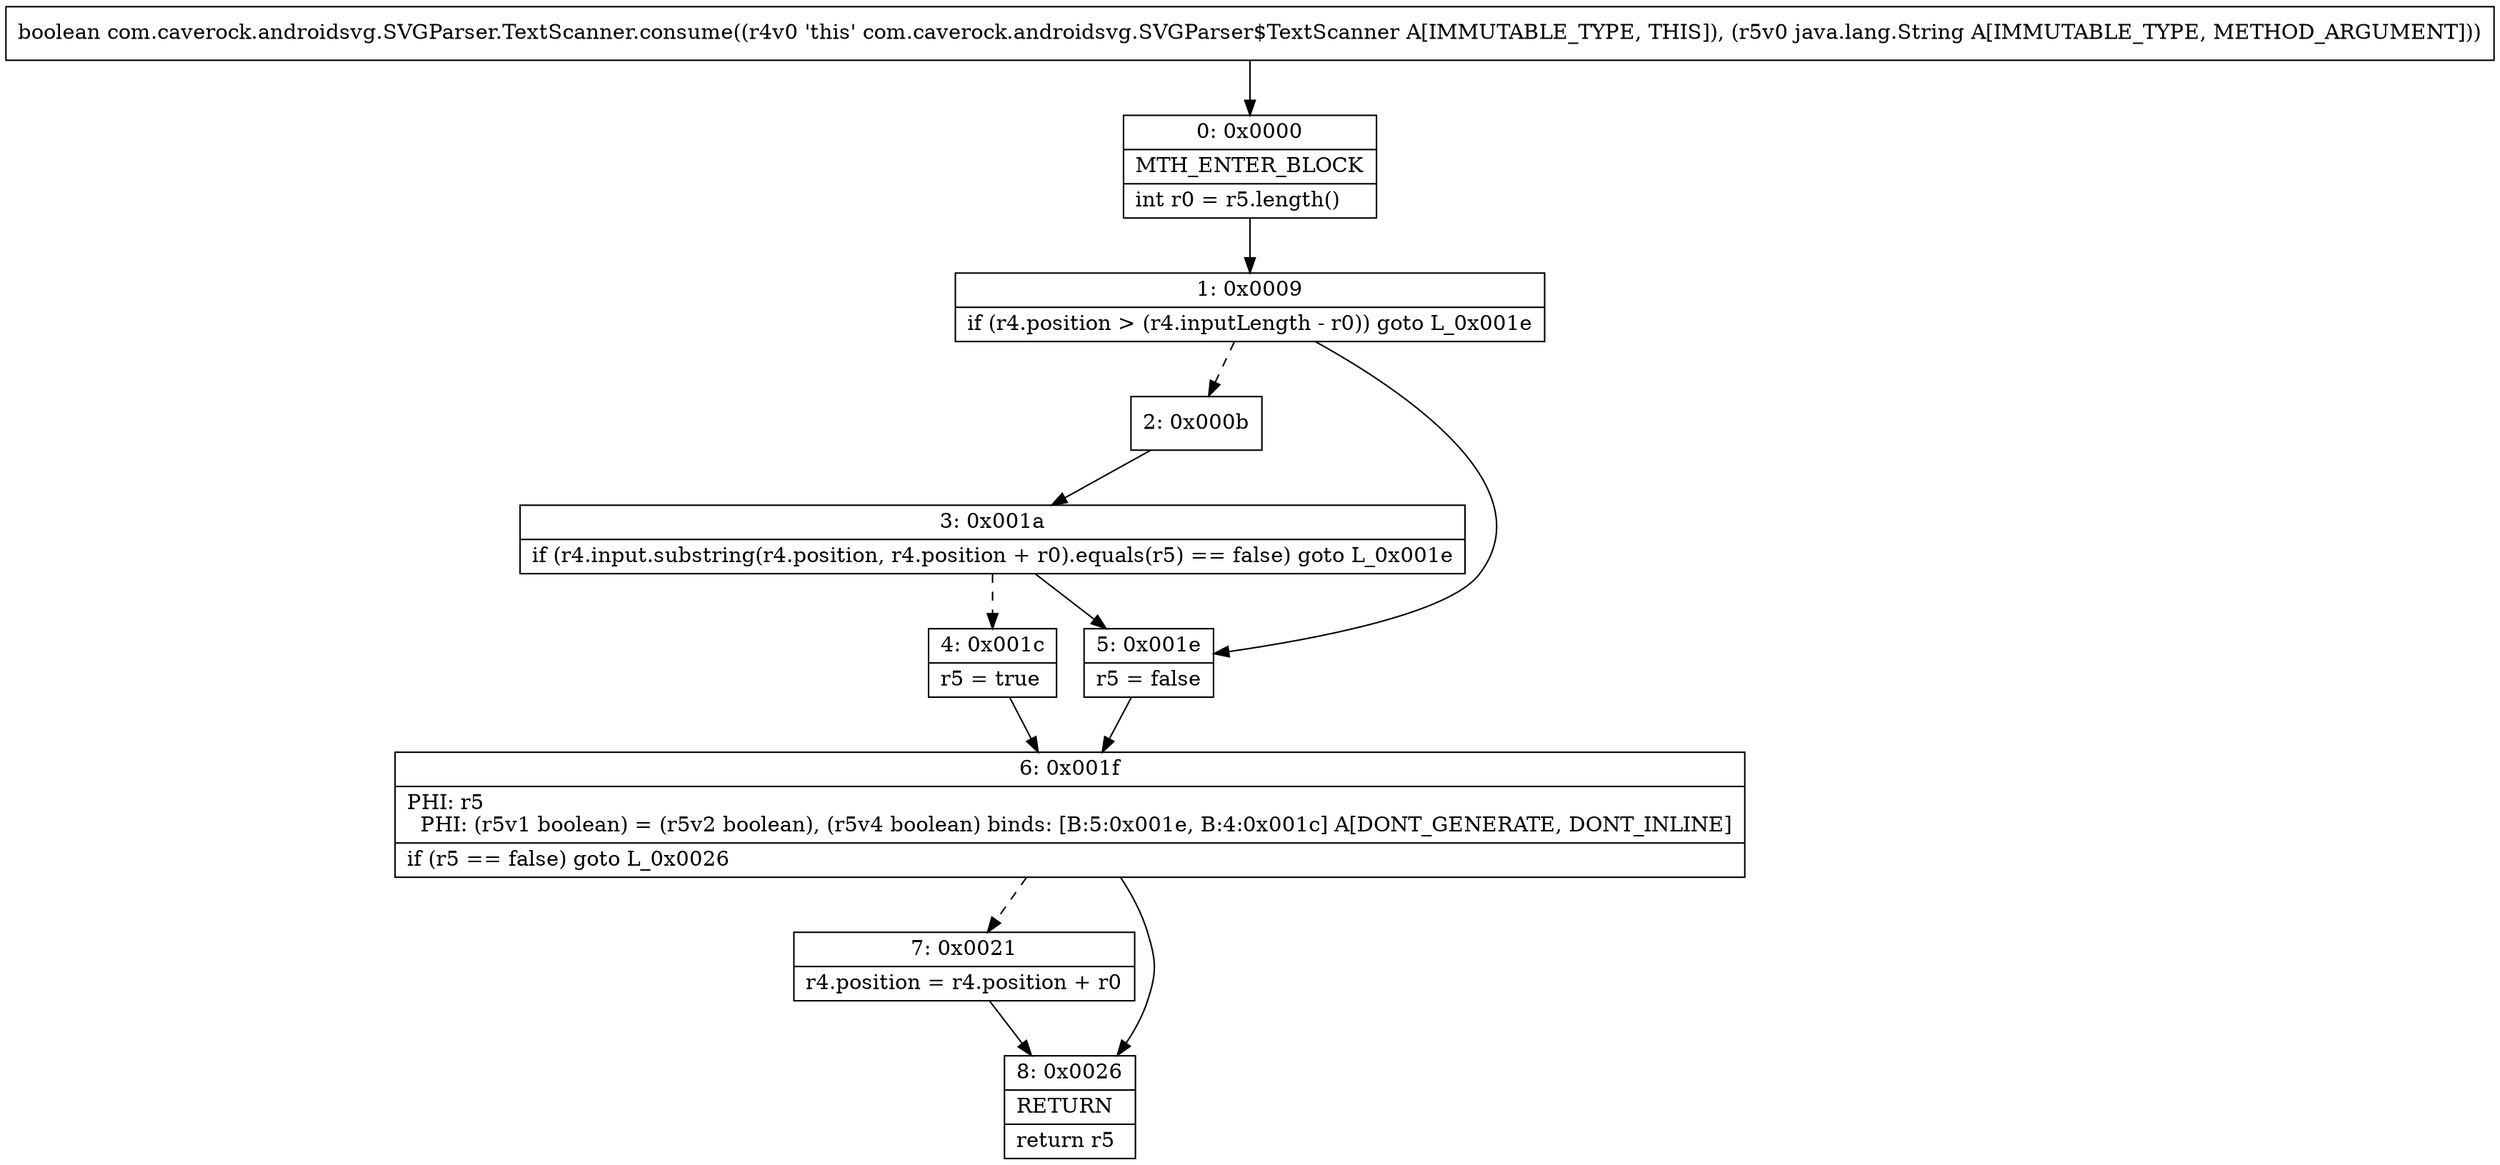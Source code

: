 digraph "CFG forcom.caverock.androidsvg.SVGParser.TextScanner.consume(Ljava\/lang\/String;)Z" {
Node_0 [shape=record,label="{0\:\ 0x0000|MTH_ENTER_BLOCK\l|int r0 = r5.length()\l}"];
Node_1 [shape=record,label="{1\:\ 0x0009|if (r4.position \> (r4.inputLength \- r0)) goto L_0x001e\l}"];
Node_2 [shape=record,label="{2\:\ 0x000b}"];
Node_3 [shape=record,label="{3\:\ 0x001a|if (r4.input.substring(r4.position, r4.position + r0).equals(r5) == false) goto L_0x001e\l}"];
Node_4 [shape=record,label="{4\:\ 0x001c|r5 = true\l}"];
Node_5 [shape=record,label="{5\:\ 0x001e|r5 = false\l}"];
Node_6 [shape=record,label="{6\:\ 0x001f|PHI: r5 \l  PHI: (r5v1 boolean) = (r5v2 boolean), (r5v4 boolean) binds: [B:5:0x001e, B:4:0x001c] A[DONT_GENERATE, DONT_INLINE]\l|if (r5 == false) goto L_0x0026\l}"];
Node_7 [shape=record,label="{7\:\ 0x0021|r4.position = r4.position + r0\l}"];
Node_8 [shape=record,label="{8\:\ 0x0026|RETURN\l|return r5\l}"];
MethodNode[shape=record,label="{boolean com.caverock.androidsvg.SVGParser.TextScanner.consume((r4v0 'this' com.caverock.androidsvg.SVGParser$TextScanner A[IMMUTABLE_TYPE, THIS]), (r5v0 java.lang.String A[IMMUTABLE_TYPE, METHOD_ARGUMENT])) }"];
MethodNode -> Node_0;
Node_0 -> Node_1;
Node_1 -> Node_2[style=dashed];
Node_1 -> Node_5;
Node_2 -> Node_3;
Node_3 -> Node_4[style=dashed];
Node_3 -> Node_5;
Node_4 -> Node_6;
Node_5 -> Node_6;
Node_6 -> Node_7[style=dashed];
Node_6 -> Node_8;
Node_7 -> Node_8;
}

